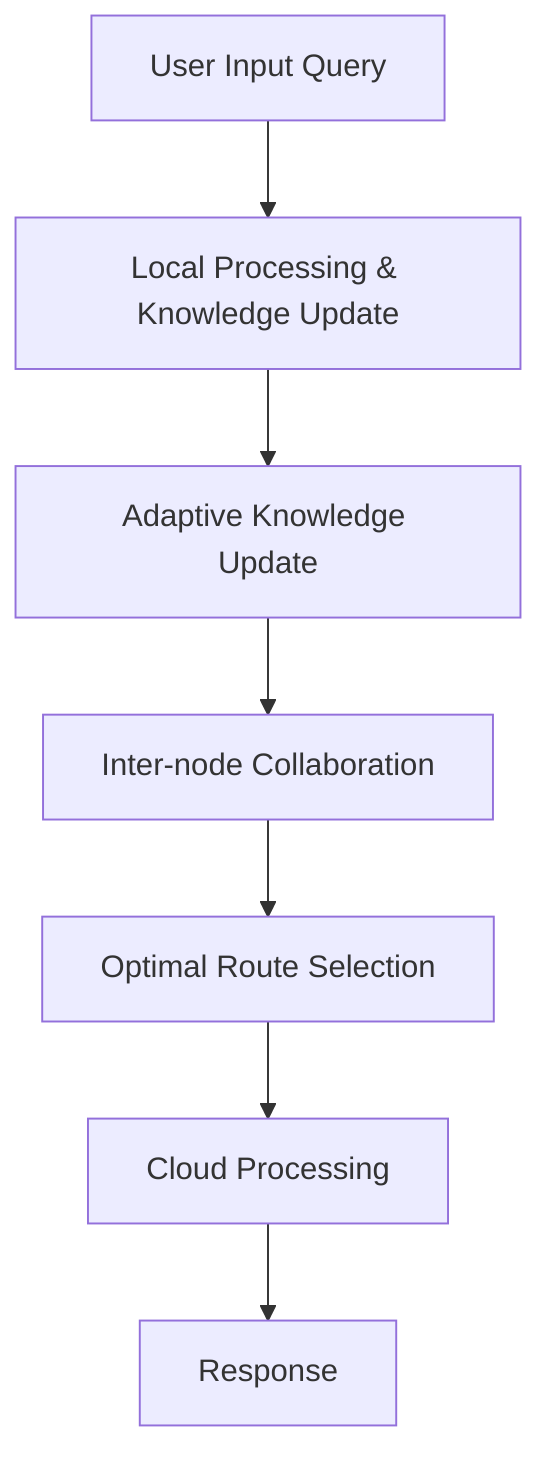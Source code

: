flowchart TD
    A[User Input Query] --> B[Local Processing & Knowledge Update]
    B --> C[Adaptive Knowledge Update]
    C --> D[Inter-node Collaboration]
    D --> E[Optimal Route Selection]
    E --> F[Cloud Processing]
    F --> G[Response]